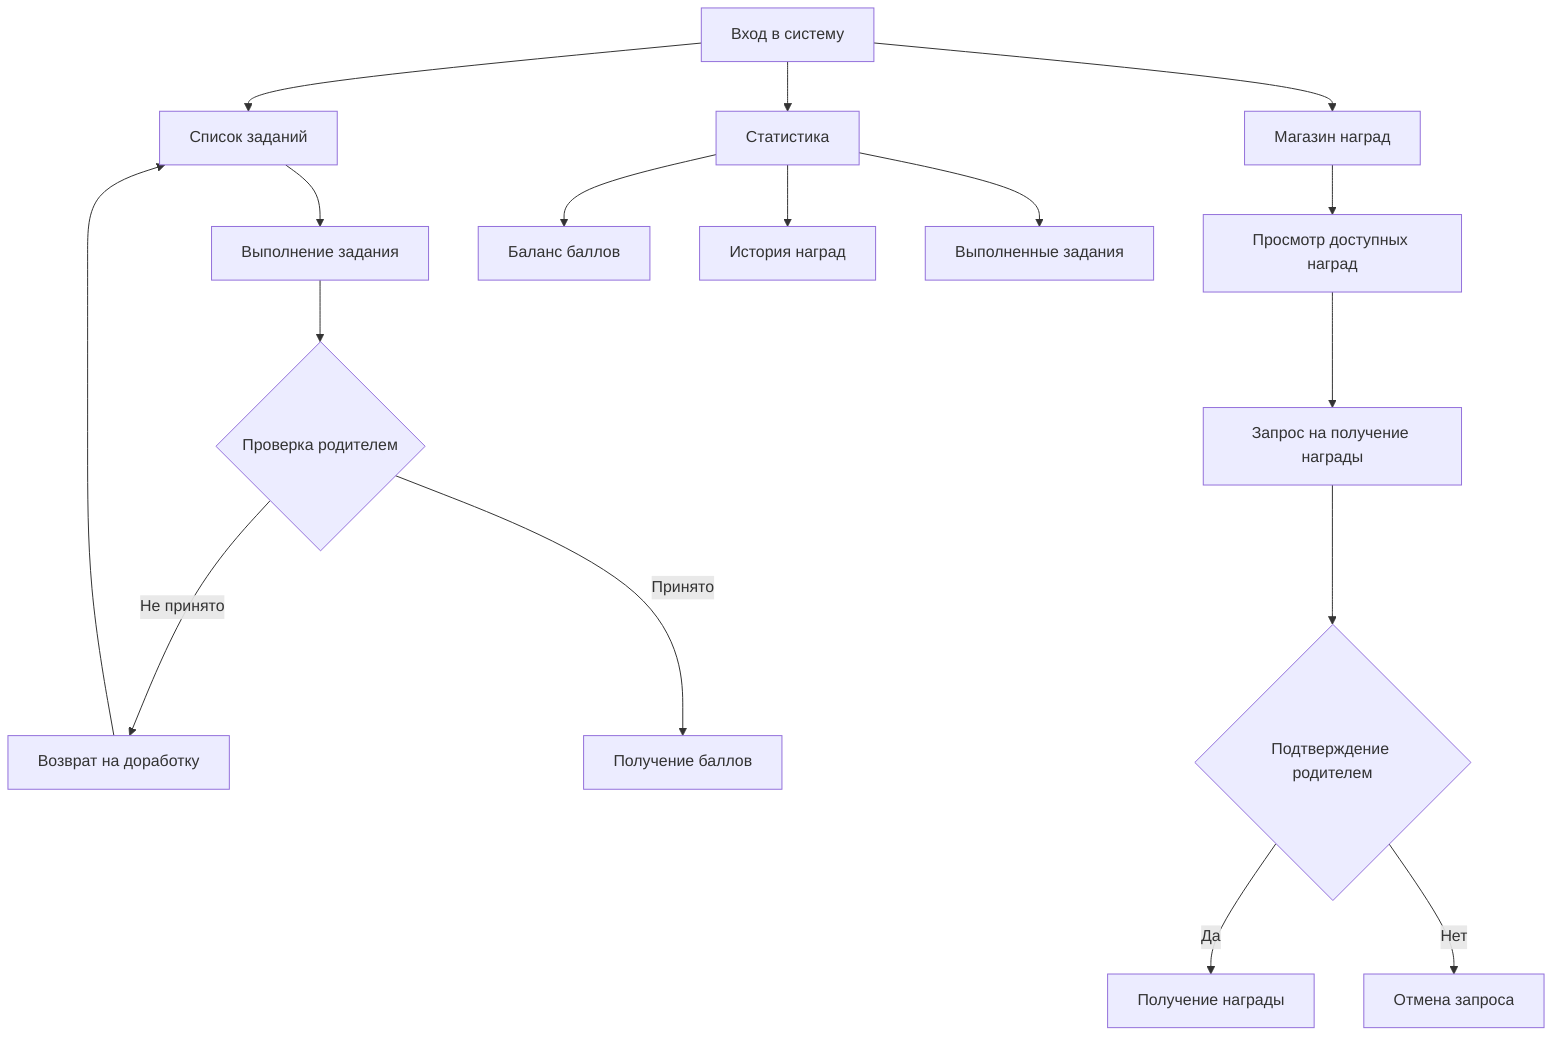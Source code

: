 flowchart TD
    A1[Вход в систему]

    A1 --> B1[Список заданий]
    B1 --> B2[Выполнение задания]
    B2 --> B3{Проверка родителем}
    B3 -->|Не принято| B4[Возврат на доработку]
    B4 --> B1
    B3 -->|Принято| B5[Получение баллов]


    A1 --> C1[Магазин наград]
    C1 --> C2[Просмотр доступных наград]
    C2 --> C3[Запрос на получение награды]
    C3 --> C4{Подтверждение родителем}
    C4 -->|Да| C5[Получение награды]
    C4 -->|Нет| C6[Отмена запроса]

    A1 --> D1[Статистика]
    D1 --> D2[Баланс баллов]
    D1 --> D3[История наград]
    D1 --> D4[Выполненные задания]